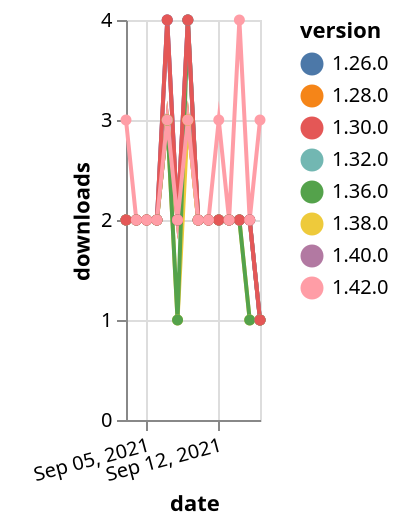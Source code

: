 {"$schema": "https://vega.github.io/schema/vega-lite/v5.json", "description": "A simple bar chart with embedded data.", "data": {"values": [{"date": "2021-09-03", "total": 2065, "delta": 2, "version": "1.32.0"}, {"date": "2021-09-04", "total": 2067, "delta": 2, "version": "1.32.0"}, {"date": "2021-09-05", "total": 2069, "delta": 2, "version": "1.32.0"}, {"date": "2021-09-06", "total": 2071, "delta": 2, "version": "1.32.0"}, {"date": "2021-09-07", "total": 2074, "delta": 3, "version": "1.32.0"}, {"date": "2021-09-08", "total": 2076, "delta": 2, "version": "1.32.0"}, {"date": "2021-09-09", "total": 2079, "delta": 3, "version": "1.32.0"}, {"date": "2021-09-10", "total": 2081, "delta": 2, "version": "1.32.0"}, {"date": "2021-09-11", "total": 2083, "delta": 2, "version": "1.32.0"}, {"date": "2021-09-12", "total": 2085, "delta": 2, "version": "1.32.0"}, {"date": "2021-09-13", "total": 2087, "delta": 2, "version": "1.32.0"}, {"date": "2021-09-14", "total": 2089, "delta": 2, "version": "1.32.0"}, {"date": "2021-09-15", "total": 2091, "delta": 2, "version": "1.32.0"}, {"date": "2021-09-16", "total": 2092, "delta": 1, "version": "1.32.0"}, {"date": "2021-09-03", "total": 2596, "delta": 2, "version": "1.28.0"}, {"date": "2021-09-04", "total": 2598, "delta": 2, "version": "1.28.0"}, {"date": "2021-09-05", "total": 2600, "delta": 2, "version": "1.28.0"}, {"date": "2021-09-06", "total": 2602, "delta": 2, "version": "1.28.0"}, {"date": "2021-09-07", "total": 2605, "delta": 3, "version": "1.28.0"}, {"date": "2021-09-08", "total": 2607, "delta": 2, "version": "1.28.0"}, {"date": "2021-09-09", "total": 2610, "delta": 3, "version": "1.28.0"}, {"date": "2021-09-10", "total": 2612, "delta": 2, "version": "1.28.0"}, {"date": "2021-09-11", "total": 2614, "delta": 2, "version": "1.28.0"}, {"date": "2021-09-12", "total": 2616, "delta": 2, "version": "1.28.0"}, {"date": "2021-09-13", "total": 2618, "delta": 2, "version": "1.28.0"}, {"date": "2021-09-14", "total": 2620, "delta": 2, "version": "1.28.0"}, {"date": "2021-09-15", "total": 2622, "delta": 2, "version": "1.28.0"}, {"date": "2021-09-16", "total": 2623, "delta": 1, "version": "1.28.0"}, {"date": "2021-09-03", "total": 3063, "delta": 2, "version": "1.26.0"}, {"date": "2021-09-04", "total": 3065, "delta": 2, "version": "1.26.0"}, {"date": "2021-09-05", "total": 3067, "delta": 2, "version": "1.26.0"}, {"date": "2021-09-06", "total": 3069, "delta": 2, "version": "1.26.0"}, {"date": "2021-09-07", "total": 3073, "delta": 4, "version": "1.26.0"}, {"date": "2021-09-08", "total": 3075, "delta": 2, "version": "1.26.0"}, {"date": "2021-09-09", "total": 3079, "delta": 4, "version": "1.26.0"}, {"date": "2021-09-10", "total": 3081, "delta": 2, "version": "1.26.0"}, {"date": "2021-09-11", "total": 3083, "delta": 2, "version": "1.26.0"}, {"date": "2021-09-12", "total": 3085, "delta": 2, "version": "1.26.0"}, {"date": "2021-09-13", "total": 3087, "delta": 2, "version": "1.26.0"}, {"date": "2021-09-14", "total": 3089, "delta": 2, "version": "1.26.0"}, {"date": "2021-09-15", "total": 3091, "delta": 2, "version": "1.26.0"}, {"date": "2021-09-16", "total": 3092, "delta": 1, "version": "1.26.0"}, {"date": "2021-09-03", "total": 1009, "delta": 2, "version": "1.38.0"}, {"date": "2021-09-04", "total": 1011, "delta": 2, "version": "1.38.0"}, {"date": "2021-09-05", "total": 1013, "delta": 2, "version": "1.38.0"}, {"date": "2021-09-06", "total": 1015, "delta": 2, "version": "1.38.0"}, {"date": "2021-09-07", "total": 1018, "delta": 3, "version": "1.38.0"}, {"date": "2021-09-08", "total": 1019, "delta": 1, "version": "1.38.0"}, {"date": "2021-09-09", "total": 1022, "delta": 3, "version": "1.38.0"}, {"date": "2021-09-10", "total": 1024, "delta": 2, "version": "1.38.0"}, {"date": "2021-09-11", "total": 1026, "delta": 2, "version": "1.38.0"}, {"date": "2021-09-12", "total": 1028, "delta": 2, "version": "1.38.0"}, {"date": "2021-09-13", "total": 1030, "delta": 2, "version": "1.38.0"}, {"date": "2021-09-14", "total": 1032, "delta": 2, "version": "1.38.0"}, {"date": "2021-09-15", "total": 1033, "delta": 1, "version": "1.38.0"}, {"date": "2021-09-16", "total": 1034, "delta": 1, "version": "1.38.0"}, {"date": "2021-09-03", "total": 1459, "delta": 2, "version": "1.36.0"}, {"date": "2021-09-04", "total": 1461, "delta": 2, "version": "1.36.0"}, {"date": "2021-09-05", "total": 1463, "delta": 2, "version": "1.36.0"}, {"date": "2021-09-06", "total": 1465, "delta": 2, "version": "1.36.0"}, {"date": "2021-09-07", "total": 1468, "delta": 3, "version": "1.36.0"}, {"date": "2021-09-08", "total": 1469, "delta": 1, "version": "1.36.0"}, {"date": "2021-09-09", "total": 1473, "delta": 4, "version": "1.36.0"}, {"date": "2021-09-10", "total": 1475, "delta": 2, "version": "1.36.0"}, {"date": "2021-09-11", "total": 1477, "delta": 2, "version": "1.36.0"}, {"date": "2021-09-12", "total": 1479, "delta": 2, "version": "1.36.0"}, {"date": "2021-09-13", "total": 1481, "delta": 2, "version": "1.36.0"}, {"date": "2021-09-14", "total": 1483, "delta": 2, "version": "1.36.0"}, {"date": "2021-09-15", "total": 1484, "delta": 1, "version": "1.36.0"}, {"date": "2021-09-16", "total": 1485, "delta": 1, "version": "1.36.0"}, {"date": "2021-09-03", "total": 724, "delta": 2, "version": "1.40.0"}, {"date": "2021-09-04", "total": 726, "delta": 2, "version": "1.40.0"}, {"date": "2021-09-05", "total": 728, "delta": 2, "version": "1.40.0"}, {"date": "2021-09-06", "total": 730, "delta": 2, "version": "1.40.0"}, {"date": "2021-09-07", "total": 734, "delta": 4, "version": "1.40.0"}, {"date": "2021-09-08", "total": 736, "delta": 2, "version": "1.40.0"}, {"date": "2021-09-09", "total": 740, "delta": 4, "version": "1.40.0"}, {"date": "2021-09-10", "total": 742, "delta": 2, "version": "1.40.0"}, {"date": "2021-09-11", "total": 744, "delta": 2, "version": "1.40.0"}, {"date": "2021-09-12", "total": 746, "delta": 2, "version": "1.40.0"}, {"date": "2021-09-13", "total": 748, "delta": 2, "version": "1.40.0"}, {"date": "2021-09-14", "total": 750, "delta": 2, "version": "1.40.0"}, {"date": "2021-09-15", "total": 752, "delta": 2, "version": "1.40.0"}, {"date": "2021-09-16", "total": 753, "delta": 1, "version": "1.40.0"}, {"date": "2021-09-03", "total": 2478, "delta": 2, "version": "1.30.0"}, {"date": "2021-09-04", "total": 2480, "delta": 2, "version": "1.30.0"}, {"date": "2021-09-05", "total": 2482, "delta": 2, "version": "1.30.0"}, {"date": "2021-09-06", "total": 2484, "delta": 2, "version": "1.30.0"}, {"date": "2021-09-07", "total": 2488, "delta": 4, "version": "1.30.0"}, {"date": "2021-09-08", "total": 2490, "delta": 2, "version": "1.30.0"}, {"date": "2021-09-09", "total": 2494, "delta": 4, "version": "1.30.0"}, {"date": "2021-09-10", "total": 2496, "delta": 2, "version": "1.30.0"}, {"date": "2021-09-11", "total": 2498, "delta": 2, "version": "1.30.0"}, {"date": "2021-09-12", "total": 2500, "delta": 2, "version": "1.30.0"}, {"date": "2021-09-13", "total": 2502, "delta": 2, "version": "1.30.0"}, {"date": "2021-09-14", "total": 2504, "delta": 2, "version": "1.30.0"}, {"date": "2021-09-15", "total": 2506, "delta": 2, "version": "1.30.0"}, {"date": "2021-09-16", "total": 2507, "delta": 1, "version": "1.30.0"}, {"date": "2021-09-03", "total": 231, "delta": 3, "version": "1.42.0"}, {"date": "2021-09-04", "total": 233, "delta": 2, "version": "1.42.0"}, {"date": "2021-09-05", "total": 235, "delta": 2, "version": "1.42.0"}, {"date": "2021-09-06", "total": 237, "delta": 2, "version": "1.42.0"}, {"date": "2021-09-07", "total": 240, "delta": 3, "version": "1.42.0"}, {"date": "2021-09-08", "total": 242, "delta": 2, "version": "1.42.0"}, {"date": "2021-09-09", "total": 245, "delta": 3, "version": "1.42.0"}, {"date": "2021-09-10", "total": 247, "delta": 2, "version": "1.42.0"}, {"date": "2021-09-11", "total": 249, "delta": 2, "version": "1.42.0"}, {"date": "2021-09-12", "total": 252, "delta": 3, "version": "1.42.0"}, {"date": "2021-09-13", "total": 254, "delta": 2, "version": "1.42.0"}, {"date": "2021-09-14", "total": 258, "delta": 4, "version": "1.42.0"}, {"date": "2021-09-15", "total": 260, "delta": 2, "version": "1.42.0"}, {"date": "2021-09-16", "total": 263, "delta": 3, "version": "1.42.0"}]}, "width": "container", "mark": {"type": "line", "point": {"filled": true}}, "encoding": {"x": {"field": "date", "type": "temporal", "timeUnit": "yearmonthdate", "title": "date", "axis": {"labelAngle": -15}}, "y": {"field": "delta", "type": "quantitative", "title": "downloads"}, "color": {"field": "version", "type": "nominal"}, "tooltip": {"field": "delta"}}}